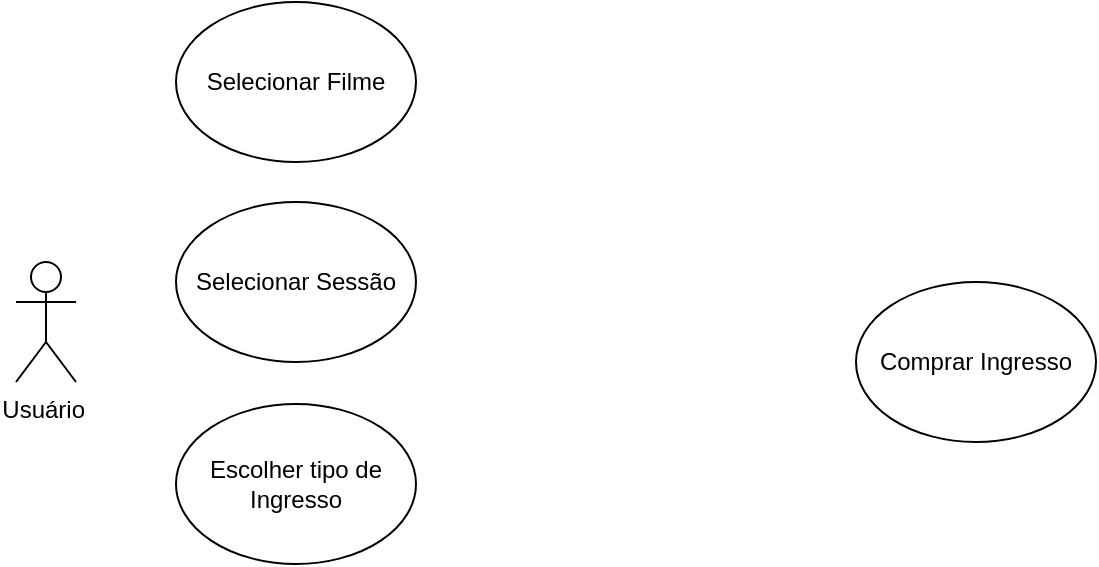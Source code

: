 <mxfile version="21.1.9" type="github">
  <diagram name="Página-1" id="6RmyCnQuLd0xGHGwvd9G">
    <mxGraphModel dx="880" dy="484" grid="1" gridSize="10" guides="1" tooltips="1" connect="1" arrows="1" fold="1" page="1" pageScale="1" pageWidth="827" pageHeight="1169" math="0" shadow="0">
      <root>
        <mxCell id="0" />
        <mxCell id="1" parent="0" />
        <mxCell id="BPeL-2W8F2AyTKgcxF1f-1" value="Usuário&amp;nbsp;" style="shape=umlActor;verticalLabelPosition=bottom;verticalAlign=top;html=1;outlineConnect=0;" vertex="1" parent="1">
          <mxGeometry x="80" y="150" width="30" height="60" as="geometry" />
        </mxCell>
        <mxCell id="BPeL-2W8F2AyTKgcxF1f-2" value="Comprar Ingresso" style="ellipse;whiteSpace=wrap;html=1;" vertex="1" parent="1">
          <mxGeometry x="500" y="160" width="120" height="80" as="geometry" />
        </mxCell>
        <mxCell id="BPeL-2W8F2AyTKgcxF1f-3" value="Selecionar Filme" style="ellipse;whiteSpace=wrap;html=1;" vertex="1" parent="1">
          <mxGeometry x="160" y="20" width="120" height="80" as="geometry" />
        </mxCell>
        <mxCell id="BPeL-2W8F2AyTKgcxF1f-4" value="Selecionar Sessão" style="ellipse;whiteSpace=wrap;html=1;" vertex="1" parent="1">
          <mxGeometry x="160" y="120" width="120" height="80" as="geometry" />
        </mxCell>
        <mxCell id="BPeL-2W8F2AyTKgcxF1f-5" value="Escolher tipo de Ingresso" style="ellipse;whiteSpace=wrap;html=1;" vertex="1" parent="1">
          <mxGeometry x="160" y="221" width="120" height="80" as="geometry" />
        </mxCell>
      </root>
    </mxGraphModel>
  </diagram>
</mxfile>
